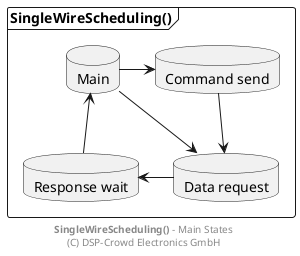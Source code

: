 
@startuml

' skinparam linetype ortho

frame "SingleWireScheduling()" as pRcv {

  database "Main" as sMain
  database "Command send" as sSend
  database "Data request" as sReq
  database "Response wait" as sWait

}

sMain -> sSend
sMain --> sReq
sMain <-- sWait

sSend --> sReq
sWait <- sReq

footer **SingleWireScheduling()** - Main States\n(C) DSP-Crowd Electronics GmbH

@enduml

